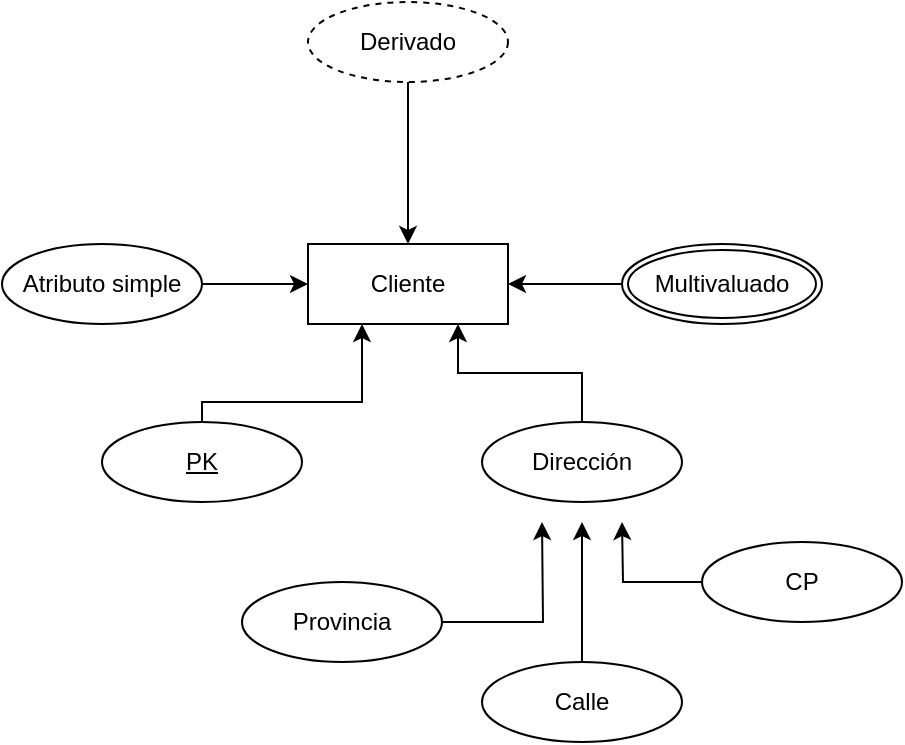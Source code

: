 <mxfile version="22.0.4" type="device">
  <diagram name="Página-1" id="25VLdNLQ0_P-c4YyAis7">
    <mxGraphModel dx="1366" dy="732" grid="1" gridSize="10" guides="1" tooltips="1" connect="1" arrows="1" fold="1" page="1" pageScale="1" pageWidth="827" pageHeight="583" math="0" shadow="0">
      <root>
        <mxCell id="0" />
        <mxCell id="1" parent="0" />
        <mxCell id="c5qAtYpECKJjgQ6F6-PQ-1" value="Cliente" style="whiteSpace=wrap;html=1;align=center;" vertex="1" parent="1">
          <mxGeometry x="363" y="271" width="100" height="40" as="geometry" />
        </mxCell>
        <mxCell id="c5qAtYpECKJjgQ6F6-PQ-17" style="edgeStyle=orthogonalEdgeStyle;rounded=0;orthogonalLoop=1;jettySize=auto;html=1;" edge="1" parent="1" source="c5qAtYpECKJjgQ6F6-PQ-2" target="c5qAtYpECKJjgQ6F6-PQ-1">
          <mxGeometry relative="1" as="geometry" />
        </mxCell>
        <mxCell id="c5qAtYpECKJjgQ6F6-PQ-2" value="Derivado" style="ellipse;whiteSpace=wrap;html=1;align=center;dashed=1;" vertex="1" parent="1">
          <mxGeometry x="363" y="150" width="100" height="40" as="geometry" />
        </mxCell>
        <mxCell id="c5qAtYpECKJjgQ6F6-PQ-18" style="edgeStyle=orthogonalEdgeStyle;rounded=0;orthogonalLoop=1;jettySize=auto;html=1;" edge="1" parent="1" source="c5qAtYpECKJjgQ6F6-PQ-4" target="c5qAtYpECKJjgQ6F6-PQ-1">
          <mxGeometry relative="1" as="geometry" />
        </mxCell>
        <mxCell id="c5qAtYpECKJjgQ6F6-PQ-4" value="Atributo simple" style="ellipse;whiteSpace=wrap;html=1;align=center;" vertex="1" parent="1">
          <mxGeometry x="210" y="271" width="100" height="40" as="geometry" />
        </mxCell>
        <mxCell id="c5qAtYpECKJjgQ6F6-PQ-16" style="edgeStyle=orthogonalEdgeStyle;rounded=0;orthogonalLoop=1;jettySize=auto;html=1;entryX=1;entryY=0.5;entryDx=0;entryDy=0;" edge="1" parent="1" source="c5qAtYpECKJjgQ6F6-PQ-5" target="c5qAtYpECKJjgQ6F6-PQ-1">
          <mxGeometry relative="1" as="geometry" />
        </mxCell>
        <mxCell id="c5qAtYpECKJjgQ6F6-PQ-5" value="Multivaluado" style="ellipse;shape=doubleEllipse;margin=3;whiteSpace=wrap;html=1;align=center;" vertex="1" parent="1">
          <mxGeometry x="520" y="271" width="100" height="40" as="geometry" />
        </mxCell>
        <mxCell id="c5qAtYpECKJjgQ6F6-PQ-15" style="edgeStyle=orthogonalEdgeStyle;rounded=0;orthogonalLoop=1;jettySize=auto;html=1;" edge="1" parent="1" source="c5qAtYpECKJjgQ6F6-PQ-6" target="c5qAtYpECKJjgQ6F6-PQ-1">
          <mxGeometry relative="1" as="geometry">
            <Array as="points">
              <mxPoint x="310" y="350" />
              <mxPoint x="390" y="350" />
            </Array>
          </mxGeometry>
        </mxCell>
        <mxCell id="c5qAtYpECKJjgQ6F6-PQ-6" value="PK" style="ellipse;whiteSpace=wrap;html=1;align=center;fontStyle=4;" vertex="1" parent="1">
          <mxGeometry x="260" y="360" width="100" height="40" as="geometry" />
        </mxCell>
        <mxCell id="c5qAtYpECKJjgQ6F6-PQ-19" style="edgeStyle=orthogonalEdgeStyle;rounded=0;orthogonalLoop=1;jettySize=auto;html=1;entryX=0.75;entryY=1;entryDx=0;entryDy=0;" edge="1" parent="1" source="c5qAtYpECKJjgQ6F6-PQ-8" target="c5qAtYpECKJjgQ6F6-PQ-1">
          <mxGeometry relative="1" as="geometry" />
        </mxCell>
        <mxCell id="c5qAtYpECKJjgQ6F6-PQ-8" value="Dirección" style="ellipse;whiteSpace=wrap;html=1;align=center;" vertex="1" parent="1">
          <mxGeometry x="450" y="360" width="100" height="40" as="geometry" />
        </mxCell>
        <mxCell id="c5qAtYpECKJjgQ6F6-PQ-13" style="edgeStyle=orthogonalEdgeStyle;rounded=0;orthogonalLoop=1;jettySize=auto;html=1;" edge="1" parent="1" source="c5qAtYpECKJjgQ6F6-PQ-9">
          <mxGeometry relative="1" as="geometry">
            <mxPoint x="500" y="410" as="targetPoint" />
          </mxGeometry>
        </mxCell>
        <mxCell id="c5qAtYpECKJjgQ6F6-PQ-9" value="Calle" style="ellipse;whiteSpace=wrap;html=1;align=center;" vertex="1" parent="1">
          <mxGeometry x="450" y="480" width="100" height="40" as="geometry" />
        </mxCell>
        <mxCell id="c5qAtYpECKJjgQ6F6-PQ-14" style="edgeStyle=orthogonalEdgeStyle;rounded=0;orthogonalLoop=1;jettySize=auto;html=1;" edge="1" parent="1" source="c5qAtYpECKJjgQ6F6-PQ-10">
          <mxGeometry relative="1" as="geometry">
            <mxPoint x="480" y="410" as="targetPoint" />
          </mxGeometry>
        </mxCell>
        <mxCell id="c5qAtYpECKJjgQ6F6-PQ-10" value="Provincia" style="ellipse;whiteSpace=wrap;html=1;align=center;" vertex="1" parent="1">
          <mxGeometry x="330" y="440" width="100" height="40" as="geometry" />
        </mxCell>
        <mxCell id="c5qAtYpECKJjgQ6F6-PQ-12" style="edgeStyle=orthogonalEdgeStyle;rounded=0;orthogonalLoop=1;jettySize=auto;html=1;" edge="1" parent="1" source="c5qAtYpECKJjgQ6F6-PQ-11">
          <mxGeometry relative="1" as="geometry">
            <mxPoint x="520" y="410" as="targetPoint" />
          </mxGeometry>
        </mxCell>
        <mxCell id="c5qAtYpECKJjgQ6F6-PQ-11" value="CP" style="ellipse;whiteSpace=wrap;html=1;align=center;" vertex="1" parent="1">
          <mxGeometry x="560" y="420" width="100" height="40" as="geometry" />
        </mxCell>
      </root>
    </mxGraphModel>
  </diagram>
</mxfile>
